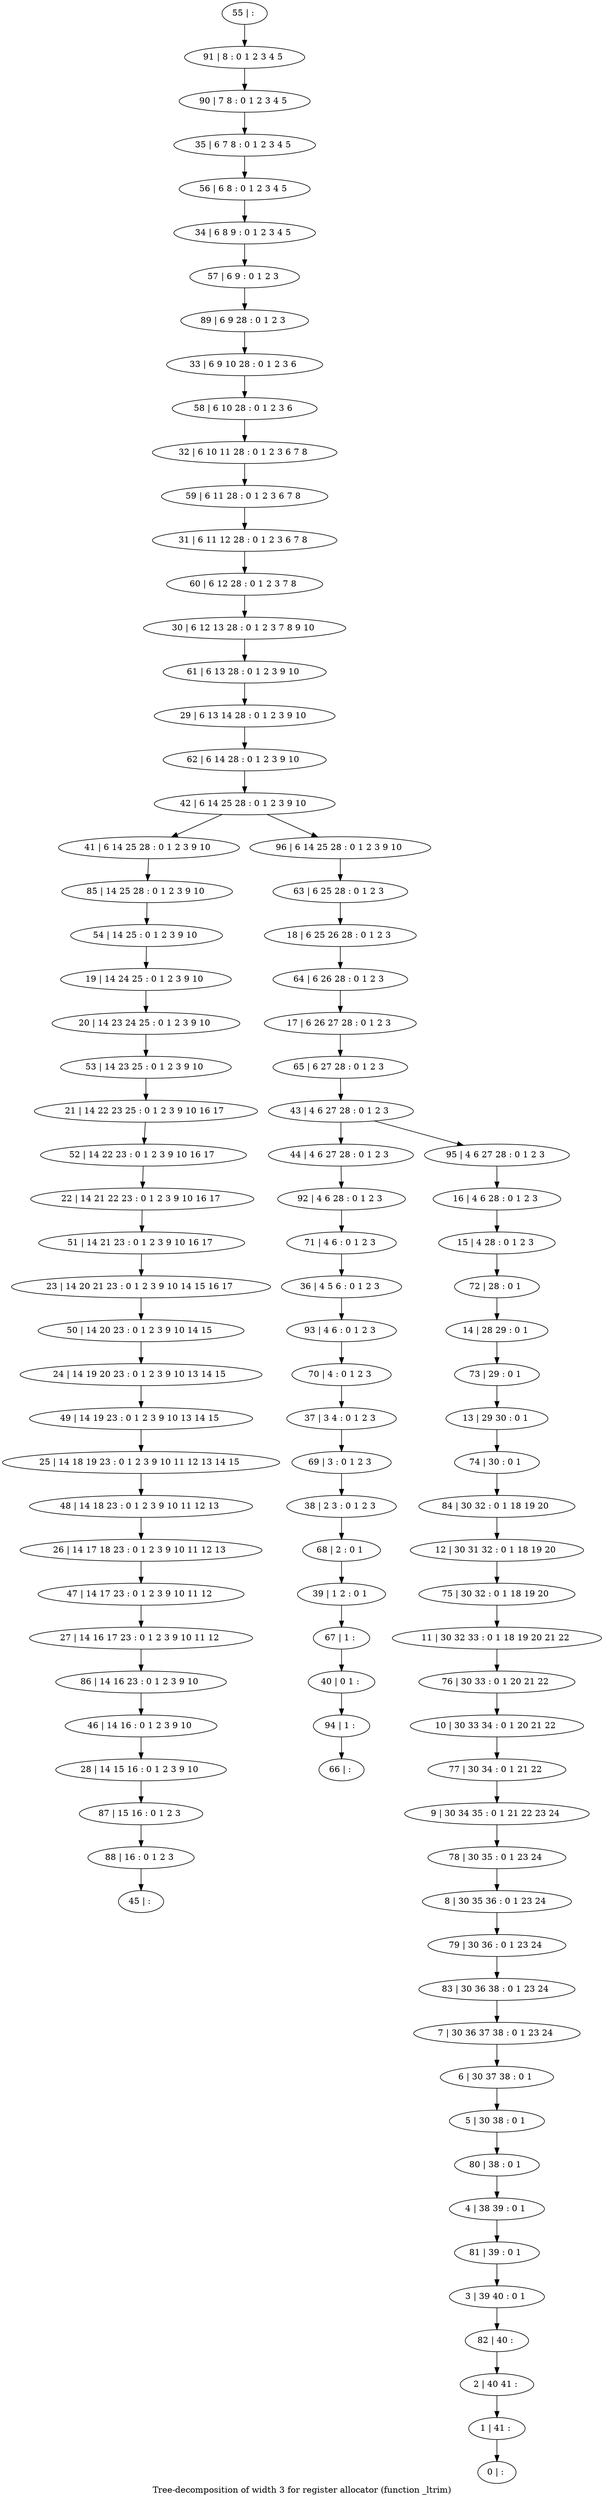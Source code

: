 digraph G {
graph [label="Tree-decomposition of width 3 for register allocator (function _ltrim)"]
0[label="0 | : "];
1[label="1 | 41 : "];
2[label="2 | 40 41 : "];
3[label="3 | 39 40 : 0 1 "];
4[label="4 | 38 39 : 0 1 "];
5[label="5 | 30 38 : 0 1 "];
6[label="6 | 30 37 38 : 0 1 "];
7[label="7 | 30 36 37 38 : 0 1 23 24 "];
8[label="8 | 30 35 36 : 0 1 23 24 "];
9[label="9 | 30 34 35 : 0 1 21 22 23 24 "];
10[label="10 | 30 33 34 : 0 1 20 21 22 "];
11[label="11 | 30 32 33 : 0 1 18 19 20 21 22 "];
12[label="12 | 30 31 32 : 0 1 18 19 20 "];
13[label="13 | 29 30 : 0 1 "];
14[label="14 | 28 29 : 0 1 "];
15[label="15 | 4 28 : 0 1 2 3 "];
16[label="16 | 4 6 28 : 0 1 2 3 "];
17[label="17 | 6 26 27 28 : 0 1 2 3 "];
18[label="18 | 6 25 26 28 : 0 1 2 3 "];
19[label="19 | 14 24 25 : 0 1 2 3 9 10 "];
20[label="20 | 14 23 24 25 : 0 1 2 3 9 10 "];
21[label="21 | 14 22 23 25 : 0 1 2 3 9 10 16 17 "];
22[label="22 | 14 21 22 23 : 0 1 2 3 9 10 16 17 "];
23[label="23 | 14 20 21 23 : 0 1 2 3 9 10 14 15 16 17 "];
24[label="24 | 14 19 20 23 : 0 1 2 3 9 10 13 14 15 "];
25[label="25 | 14 18 19 23 : 0 1 2 3 9 10 11 12 13 14 15 "];
26[label="26 | 14 17 18 23 : 0 1 2 3 9 10 11 12 13 "];
27[label="27 | 14 16 17 23 : 0 1 2 3 9 10 11 12 "];
28[label="28 | 14 15 16 : 0 1 2 3 9 10 "];
29[label="29 | 6 13 14 28 : 0 1 2 3 9 10 "];
30[label="30 | 6 12 13 28 : 0 1 2 3 7 8 9 10 "];
31[label="31 | 6 11 12 28 : 0 1 2 3 6 7 8 "];
32[label="32 | 6 10 11 28 : 0 1 2 3 6 7 8 "];
33[label="33 | 6 9 10 28 : 0 1 2 3 6 "];
34[label="34 | 6 8 9 : 0 1 2 3 4 5 "];
35[label="35 | 6 7 8 : 0 1 2 3 4 5 "];
36[label="36 | 4 5 6 : 0 1 2 3 "];
37[label="37 | 3 4 : 0 1 2 3 "];
38[label="38 | 2 3 : 0 1 2 3 "];
39[label="39 | 1 2 : 0 1 "];
40[label="40 | 0 1 : "];
41[label="41 | 6 14 25 28 : 0 1 2 3 9 10 "];
42[label="42 | 6 14 25 28 : 0 1 2 3 9 10 "];
43[label="43 | 4 6 27 28 : 0 1 2 3 "];
44[label="44 | 4 6 27 28 : 0 1 2 3 "];
45[label="45 | : "];
46[label="46 | 14 16 : 0 1 2 3 9 10 "];
47[label="47 | 14 17 23 : 0 1 2 3 9 10 11 12 "];
48[label="48 | 14 18 23 : 0 1 2 3 9 10 11 12 13 "];
49[label="49 | 14 19 23 : 0 1 2 3 9 10 13 14 15 "];
50[label="50 | 14 20 23 : 0 1 2 3 9 10 14 15 "];
51[label="51 | 14 21 23 : 0 1 2 3 9 10 16 17 "];
52[label="52 | 14 22 23 : 0 1 2 3 9 10 16 17 "];
53[label="53 | 14 23 25 : 0 1 2 3 9 10 "];
54[label="54 | 14 25 : 0 1 2 3 9 10 "];
55[label="55 | : "];
56[label="56 | 6 8 : 0 1 2 3 4 5 "];
57[label="57 | 6 9 : 0 1 2 3 "];
58[label="58 | 6 10 28 : 0 1 2 3 6 "];
59[label="59 | 6 11 28 : 0 1 2 3 6 7 8 "];
60[label="60 | 6 12 28 : 0 1 2 3 7 8 "];
61[label="61 | 6 13 28 : 0 1 2 3 9 10 "];
62[label="62 | 6 14 28 : 0 1 2 3 9 10 "];
63[label="63 | 6 25 28 : 0 1 2 3 "];
64[label="64 | 6 26 28 : 0 1 2 3 "];
65[label="65 | 6 27 28 : 0 1 2 3 "];
66[label="66 | : "];
67[label="67 | 1 : "];
68[label="68 | 2 : 0 1 "];
69[label="69 | 3 : 0 1 2 3 "];
70[label="70 | 4 : 0 1 2 3 "];
71[label="71 | 4 6 : 0 1 2 3 "];
72[label="72 | 28 : 0 1 "];
73[label="73 | 29 : 0 1 "];
74[label="74 | 30 : 0 1 "];
75[label="75 | 30 32 : 0 1 18 19 20 "];
76[label="76 | 30 33 : 0 1 20 21 22 "];
77[label="77 | 30 34 : 0 1 21 22 "];
78[label="78 | 30 35 : 0 1 23 24 "];
79[label="79 | 30 36 : 0 1 23 24 "];
80[label="80 | 38 : 0 1 "];
81[label="81 | 39 : 0 1 "];
82[label="82 | 40 : "];
83[label="83 | 30 36 38 : 0 1 23 24 "];
84[label="84 | 30 32 : 0 1 18 19 20 "];
85[label="85 | 14 25 28 : 0 1 2 3 9 10 "];
86[label="86 | 14 16 23 : 0 1 2 3 9 10 "];
87[label="87 | 15 16 : 0 1 2 3 "];
88[label="88 | 16 : 0 1 2 3 "];
89[label="89 | 6 9 28 : 0 1 2 3 "];
90[label="90 | 7 8 : 0 1 2 3 4 5 "];
91[label="91 | 8 : 0 1 2 3 4 5 "];
92[label="92 | 4 6 28 : 0 1 2 3 "];
93[label="93 | 4 6 : 0 1 2 3 "];
94[label="94 | 1 : "];
95[label="95 | 4 6 27 28 : 0 1 2 3 "];
96[label="96 | 6 14 25 28 : 0 1 2 3 9 10 "];
19->20 ;
46->28 ;
47->27 ;
26->47 ;
48->26 ;
25->48 ;
49->25 ;
24->49 ;
50->24 ;
23->50 ;
51->23 ;
22->51 ;
52->22 ;
21->52 ;
53->21 ;
20->53 ;
54->19 ;
67->40 ;
39->67 ;
68->39 ;
38->68 ;
69->38 ;
37->69 ;
70->37 ;
71->36 ;
85->54 ;
41->85 ;
86->46 ;
27->86 ;
28->87 ;
88->45 ;
87->88 ;
92->71 ;
44->92 ;
93->70 ;
36->93 ;
94->66 ;
40->94 ;
55->91 ;
91->90 ;
90->35 ;
35->56 ;
56->34 ;
34->57 ;
57->89 ;
89->33 ;
33->58 ;
58->32 ;
32->59 ;
59->31 ;
31->60 ;
60->30 ;
30->61 ;
61->29 ;
29->62 ;
62->42 ;
63->18 ;
18->64 ;
64->17 ;
17->65 ;
65->43 ;
16->15 ;
15->72 ;
72->14 ;
14->73 ;
73->13 ;
13->74 ;
74->84 ;
84->12 ;
12->75 ;
75->11 ;
11->76 ;
76->10 ;
10->77 ;
77->9 ;
9->78 ;
78->8 ;
8->79 ;
79->83 ;
83->7 ;
7->6 ;
6->5 ;
5->80 ;
80->4 ;
4->81 ;
81->3 ;
3->82 ;
82->2 ;
2->1 ;
1->0 ;
95->16 ;
96->63 ;
43->44 ;
43->95 ;
42->41 ;
42->96 ;
}
